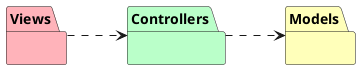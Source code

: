 @startuml analysisPackageDiagram
skinparam style strictuml
left to right direction

package Views #ffb3ba{}
package Controllers #baffc9{}
package Models #ffffba{}

Views ..> Controllers
Controllers ..> Models

@enduml